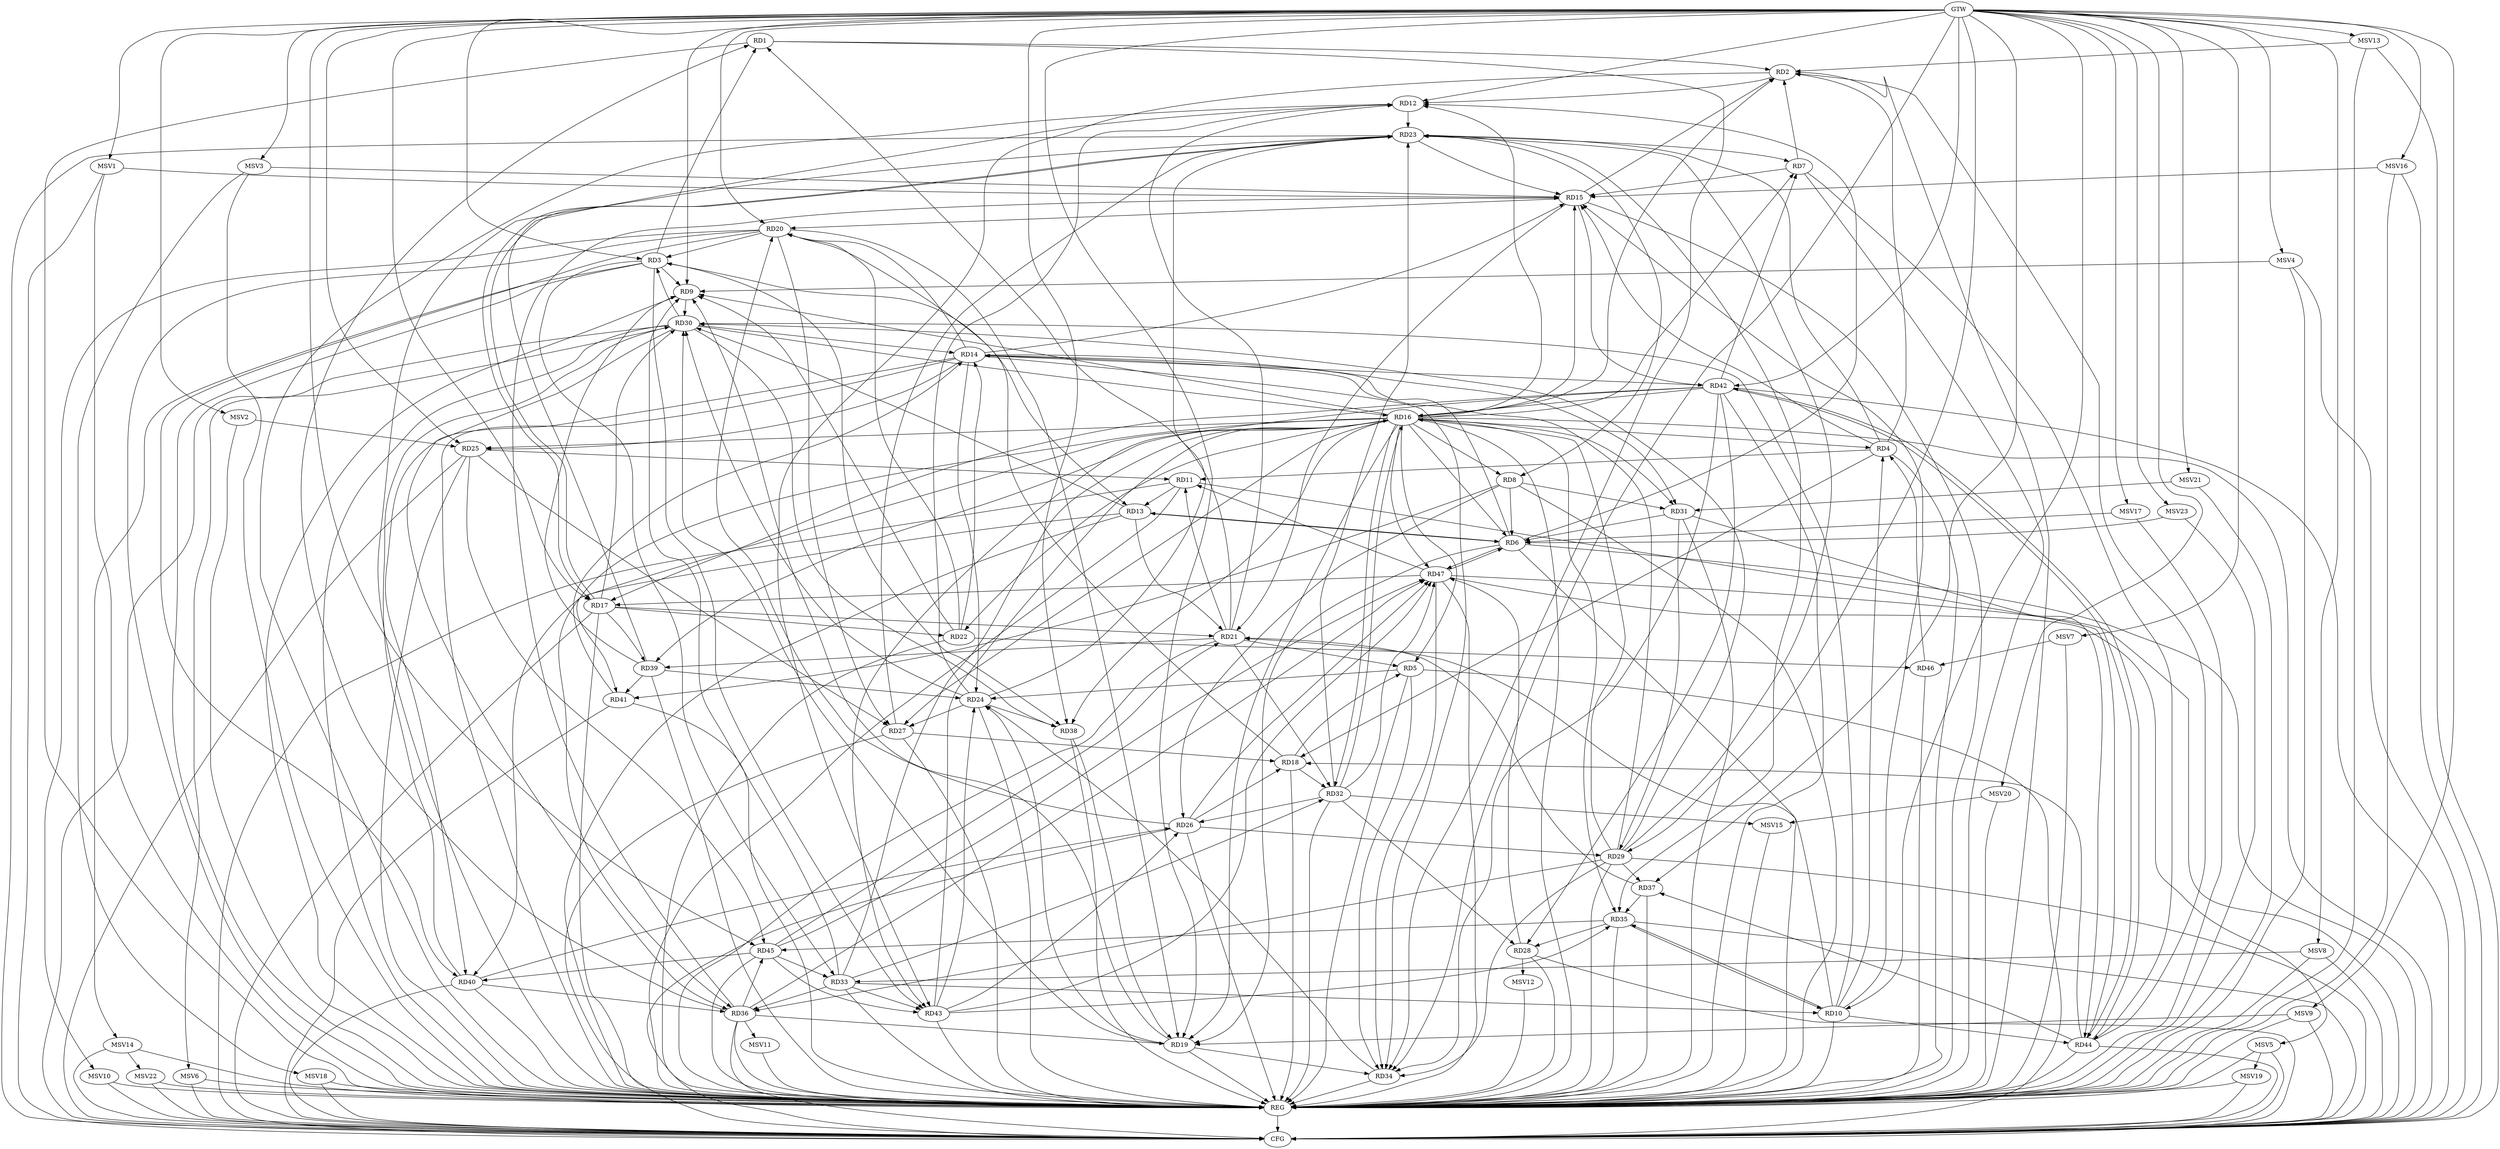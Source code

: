 strict digraph G {
  RD1 [ label="RD1" ];
  RD2 [ label="RD2" ];
  RD3 [ label="RD3" ];
  RD4 [ label="RD4" ];
  RD5 [ label="RD5" ];
  RD6 [ label="RD6" ];
  RD7 [ label="RD7" ];
  RD8 [ label="RD8" ];
  RD9 [ label="RD9" ];
  RD10 [ label="RD10" ];
  RD11 [ label="RD11" ];
  RD12 [ label="RD12" ];
  RD13 [ label="RD13" ];
  RD14 [ label="RD14" ];
  RD15 [ label="RD15" ];
  RD16 [ label="RD16" ];
  RD17 [ label="RD17" ];
  RD18 [ label="RD18" ];
  RD19 [ label="RD19" ];
  RD20 [ label="RD20" ];
  RD21 [ label="RD21" ];
  RD22 [ label="RD22" ];
  RD23 [ label="RD23" ];
  RD24 [ label="RD24" ];
  RD25 [ label="RD25" ];
  RD26 [ label="RD26" ];
  RD27 [ label="RD27" ];
  RD28 [ label="RD28" ];
  RD29 [ label="RD29" ];
  RD30 [ label="RD30" ];
  RD31 [ label="RD31" ];
  RD32 [ label="RD32" ];
  RD33 [ label="RD33" ];
  RD34 [ label="RD34" ];
  RD35 [ label="RD35" ];
  RD36 [ label="RD36" ];
  RD37 [ label="RD37" ];
  RD38 [ label="RD38" ];
  RD39 [ label="RD39" ];
  RD40 [ label="RD40" ];
  RD41 [ label="RD41" ];
  RD42 [ label="RD42" ];
  RD43 [ label="RD43" ];
  RD44 [ label="RD44" ];
  RD45 [ label="RD45" ];
  RD46 [ label="RD46" ];
  RD47 [ label="RD47" ];
  GTW [ label="GTW" ];
  REG [ label="REG" ];
  CFG [ label="CFG" ];
  MSV1 [ label="MSV1" ];
  MSV2 [ label="MSV2" ];
  MSV3 [ label="MSV3" ];
  MSV4 [ label="MSV4" ];
  MSV5 [ label="MSV5" ];
  MSV6 [ label="MSV6" ];
  MSV7 [ label="MSV7" ];
  MSV8 [ label="MSV8" ];
  MSV9 [ label="MSV9" ];
  MSV10 [ label="MSV10" ];
  MSV11 [ label="MSV11" ];
  MSV12 [ label="MSV12" ];
  MSV13 [ label="MSV13" ];
  MSV14 [ label="MSV14" ];
  MSV15 [ label="MSV15" ];
  MSV16 [ label="MSV16" ];
  MSV17 [ label="MSV17" ];
  MSV18 [ label="MSV18" ];
  MSV19 [ label="MSV19" ];
  MSV20 [ label="MSV20" ];
  MSV21 [ label="MSV21" ];
  MSV22 [ label="MSV22" ];
  MSV23 [ label="MSV23" ];
  RD1 -> RD2;
  RD3 -> RD1;
  RD21 -> RD1;
  RD1 -> RD34;
  RD36 -> RD1;
  RD4 -> RD2;
  RD7 -> RD2;
  RD2 -> RD12;
  RD15 -> RD2;
  RD16 -> RD2;
  RD2 -> RD43;
  RD44 -> RD2;
  RD3 -> RD9;
  RD18 -> RD3;
  RD20 -> RD3;
  RD30 -> RD3;
  RD3 -> RD33;
  RD3 -> RD38;
  RD3 -> RD43;
  RD10 -> RD4;
  RD4 -> RD11;
  RD4 -> RD15;
  RD16 -> RD4;
  RD4 -> RD18;
  RD4 -> RD23;
  RD46 -> RD4;
  RD16 -> RD5;
  RD18 -> RD5;
  RD21 -> RD5;
  RD5 -> RD24;
  RD5 -> RD34;
  RD8 -> RD6;
  RD6 -> RD12;
  RD6 -> RD13;
  RD13 -> RD6;
  RD6 -> RD14;
  RD16 -> RD6;
  RD6 -> RD19;
  RD31 -> RD6;
  RD6 -> RD47;
  RD47 -> RD6;
  RD7 -> RD15;
  RD16 -> RD7;
  RD23 -> RD7;
  RD42 -> RD7;
  RD7 -> RD44;
  RD23 -> RD8;
  RD8 -> RD26;
  RD8 -> RD31;
  RD8 -> RD41;
  RD19 -> RD9;
  RD22 -> RD9;
  RD9 -> RD30;
  RD33 -> RD9;
  RD39 -> RD9;
  RD10 -> RD15;
  RD10 -> RD21;
  RD10 -> RD30;
  RD33 -> RD10;
  RD10 -> RD35;
  RD35 -> RD10;
  RD10 -> RD44;
  RD11 -> RD13;
  RD21 -> RD11;
  RD25 -> RD11;
  RD11 -> RD44;
  RD47 -> RD11;
  RD16 -> RD12;
  RD21 -> RD12;
  RD12 -> RD23;
  RD24 -> RD12;
  RD39 -> RD12;
  RD20 -> RD13;
  RD13 -> RD21;
  RD13 -> RD30;
  RD13 -> RD40;
  RD14 -> RD15;
  RD14 -> RD20;
  RD22 -> RD14;
  RD14 -> RD24;
  RD14 -> RD25;
  RD29 -> RD14;
  RD30 -> RD14;
  RD14 -> RD31;
  RD14 -> RD34;
  RD14 -> RD40;
  RD41 -> RD14;
  RD14 -> RD42;
  RD15 -> RD20;
  RD15 -> RD21;
  RD23 -> RD15;
  RD36 -> RD15;
  RD15 -> RD42;
  RD16 -> RD19;
  RD29 -> RD16;
  RD30 -> RD16;
  RD32 -> RD16;
  RD33 -> RD16;
  RD16 -> RD36;
  RD16 -> RD38;
  RD42 -> RD16;
  RD43 -> RD16;
  RD16 -> RD47;
  RD17 -> RD21;
  RD17 -> RD22;
  RD17 -> RD23;
  RD23 -> RD17;
  RD17 -> RD30;
  RD17 -> RD39;
  RD42 -> RD17;
  RD47 -> RD17;
  RD26 -> RD18;
  RD27 -> RD18;
  RD18 -> RD32;
  RD44 -> RD18;
  RD20 -> RD19;
  RD19 -> RD24;
  RD19 -> RD30;
  RD19 -> RD34;
  RD36 -> RD19;
  RD38 -> RD19;
  RD22 -> RD20;
  RD26 -> RD20;
  RD20 -> RD27;
  RD20 -> RD40;
  RD21 -> RD32;
  RD37 -> RD21;
  RD21 -> RD39;
  RD45 -> RD21;
  RD22 -> RD46;
  RD24 -> RD23;
  RD27 -> RD23;
  RD29 -> RD23;
  RD32 -> RD23;
  RD23 -> RD35;
  RD24 -> RD27;
  RD24 -> RD30;
  RD34 -> RD24;
  RD24 -> RD38;
  RD39 -> RD24;
  RD43 -> RD24;
  RD25 -> RD27;
  RD25 -> RD45;
  RD26 -> RD29;
  RD32 -> RD26;
  RD40 -> RD26;
  RD43 -> RD26;
  RD26 -> RD47;
  RD32 -> RD28;
  RD35 -> RD28;
  RD42 -> RD28;
  RD28 -> RD47;
  RD29 -> RD30;
  RD31 -> RD29;
  RD29 -> RD34;
  RD29 -> RD36;
  RD29 -> RD37;
  RD30 -> RD36;
  RD30 -> RD38;
  RD40 -> RD30;
  RD31 -> RD44;
  RD33 -> RD32;
  RD32 -> RD47;
  RD33 -> RD36;
  RD33 -> RD43;
  RD45 -> RD33;
  RD42 -> RD34;
  RD47 -> RD34;
  RD37 -> RD35;
  RD43 -> RD35;
  RD35 -> RD45;
  RD40 -> RD36;
  RD36 -> RD45;
  RD36 -> RD47;
  RD44 -> RD37;
  RD39 -> RD41;
  RD45 -> RD40;
  RD42 -> RD43;
  RD42 -> RD44;
  RD44 -> RD42;
  RD45 -> RD43;
  RD43 -> RD47;
  RD45 -> RD47;
  GTW -> RD25;
  GTW -> RD10;
  GTW -> RD29;
  GTW -> RD3;
  GTW -> RD19;
  GTW -> RD9;
  GTW -> RD17;
  GTW -> RD20;
  GTW -> RD38;
  GTW -> RD12;
  GTW -> RD37;
  GTW -> RD42;
  GTW -> RD45;
  GTW -> RD34;
  RD1 -> REG;
  RD2 -> REG;
  RD3 -> REG;
  RD4 -> REG;
  RD5 -> REG;
  RD6 -> REG;
  RD7 -> REG;
  RD8 -> REG;
  RD9 -> REG;
  RD10 -> REG;
  RD11 -> REG;
  RD12 -> REG;
  RD13 -> REG;
  RD14 -> REG;
  RD15 -> REG;
  RD16 -> REG;
  RD17 -> REG;
  RD18 -> REG;
  RD19 -> REG;
  RD20 -> REG;
  RD21 -> REG;
  RD22 -> REG;
  RD23 -> REG;
  RD24 -> REG;
  RD25 -> REG;
  RD26 -> REG;
  RD27 -> REG;
  RD28 -> REG;
  RD29 -> REG;
  RD30 -> REG;
  RD31 -> REG;
  RD32 -> REG;
  RD33 -> REG;
  RD34 -> REG;
  RD35 -> REG;
  RD36 -> REG;
  RD37 -> REG;
  RD38 -> REG;
  RD39 -> REG;
  RD40 -> REG;
  RD41 -> REG;
  RD42 -> REG;
  RD43 -> REG;
  RD44 -> REG;
  RD45 -> REG;
  RD46 -> REG;
  RD47 -> REG;
  RD6 -> CFG;
  RD29 -> CFG;
  RD42 -> CFG;
  RD17 -> CFG;
  RD41 -> CFG;
  RD36 -> CFG;
  RD5 -> CFG;
  RD26 -> CFG;
  RD11 -> CFG;
  RD27 -> CFG;
  RD28 -> CFG;
  RD23 -> CFG;
  RD35 -> CFG;
  RD30 -> CFG;
  RD47 -> CFG;
  RD25 -> CFG;
  RD44 -> CFG;
  RD40 -> CFG;
  REG -> CFG;
  RD16 -> CFG;
  RD16 -> RD15;
  RD16 -> RD25;
  RD16 -> RD39;
  RD16 -> RD35;
  RD16 -> RD8;
  RD16 -> RD22;
  RD16 -> RD9;
  RD16 -> RD41;
  RD16 -> RD32;
  RD16 -> RD27;
  RD16 -> RD31;
  MSV1 -> RD15;
  GTW -> MSV1;
  MSV1 -> REG;
  MSV1 -> CFG;
  MSV2 -> RD25;
  GTW -> MSV2;
  MSV2 -> REG;
  MSV3 -> RD15;
  GTW -> MSV3;
  MSV3 -> REG;
  MSV4 -> RD9;
  GTW -> MSV4;
  MSV4 -> REG;
  MSV4 -> CFG;
  RD47 -> MSV5;
  MSV5 -> REG;
  MSV5 -> CFG;
  RD30 -> MSV6;
  MSV6 -> REG;
  MSV6 -> CFG;
  MSV7 -> RD46;
  GTW -> MSV7;
  MSV7 -> REG;
  MSV8 -> RD33;
  GTW -> MSV8;
  MSV8 -> REG;
  MSV8 -> CFG;
  MSV9 -> RD19;
  GTW -> MSV9;
  MSV9 -> REG;
  MSV9 -> CFG;
  RD20 -> MSV10;
  MSV10 -> REG;
  MSV10 -> CFG;
  RD36 -> MSV11;
  MSV11 -> REG;
  RD28 -> MSV12;
  MSV12 -> REG;
  MSV13 -> RD2;
  GTW -> MSV13;
  MSV13 -> REG;
  MSV13 -> CFG;
  RD3 -> MSV14;
  MSV14 -> REG;
  MSV14 -> CFG;
  RD32 -> MSV15;
  MSV15 -> REG;
  MSV16 -> RD15;
  GTW -> MSV16;
  MSV16 -> REG;
  MSV16 -> CFG;
  MSV17 -> RD6;
  GTW -> MSV17;
  MSV17 -> REG;
  MSV3 -> MSV18;
  MSV18 -> REG;
  MSV18 -> CFG;
  MSV5 -> MSV19;
  MSV19 -> REG;
  MSV19 -> CFG;
  MSV20 -> MSV15;
  GTW -> MSV20;
  MSV20 -> REG;
  MSV21 -> RD31;
  GTW -> MSV21;
  MSV21 -> REG;
  MSV14 -> MSV22;
  MSV22 -> REG;
  MSV22 -> CFG;
  MSV23 -> RD6;
  GTW -> MSV23;
  MSV23 -> REG;
}
